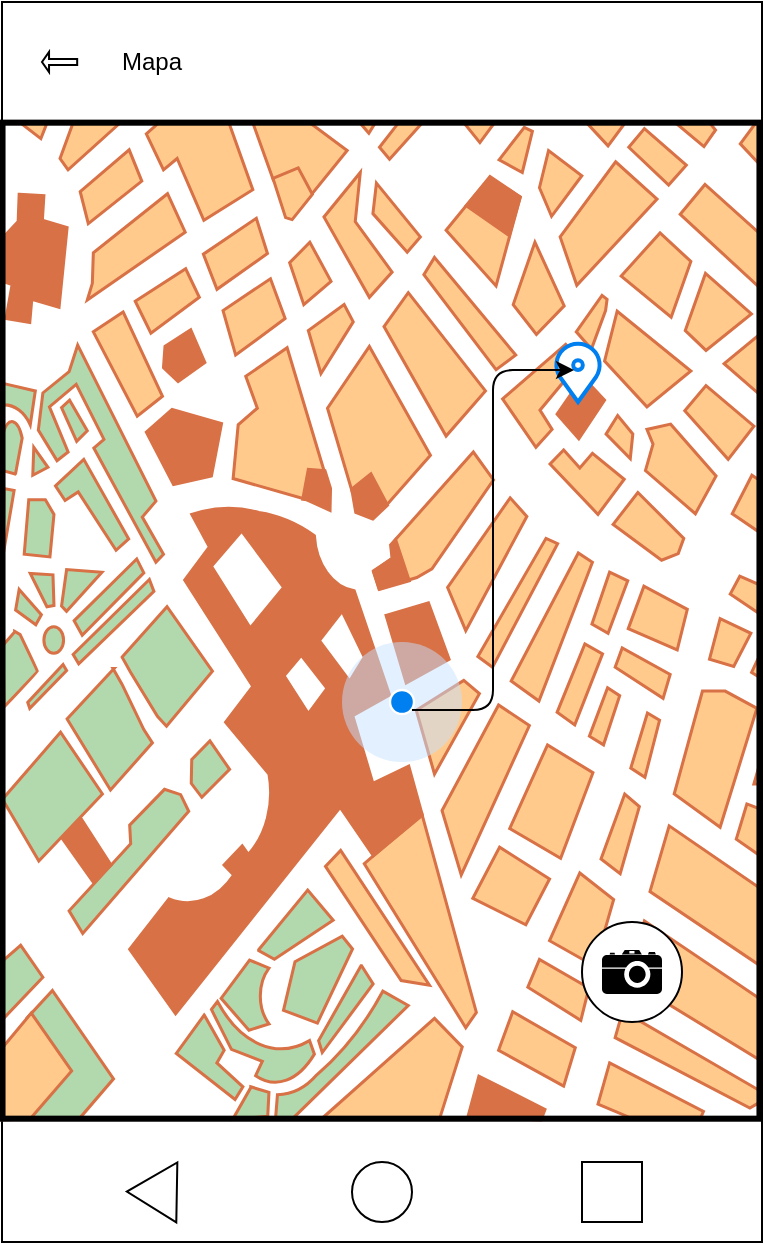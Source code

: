 <mxfile version="13.6.6" type="github">
  <diagram id="F2CDSUy3b4C9-BUt5GaC" name="Page-1">
    <mxGraphModel dx="1422" dy="794" grid="1" gridSize="10" guides="1" tooltips="1" connect="1" arrows="1" fold="1" page="1" pageScale="1" pageWidth="827" pageHeight="1169" math="0" shadow="0">
      <root>
        <mxCell id="0" />
        <mxCell id="1" parent="0" />
        <mxCell id="lRf1ZTpZBx-51AyblKhx-1" value="" style="rounded=0;whiteSpace=wrap;html=1;" vertex="1" parent="1">
          <mxGeometry x="40" y="40" width="380" height="620" as="geometry" />
        </mxCell>
        <mxCell id="lRf1ZTpZBx-51AyblKhx-2" value="" style="rounded=0;whiteSpace=wrap;html=1;" vertex="1" parent="1">
          <mxGeometry x="40" y="40" width="380" height="60" as="geometry" />
        </mxCell>
        <mxCell id="lRf1ZTpZBx-51AyblKhx-3" value="Mapa" style="text;html=1;strokeColor=none;fillColor=none;align=center;verticalAlign=middle;whiteSpace=wrap;rounded=0;" vertex="1" parent="1">
          <mxGeometry x="70" y="50" width="90" height="40" as="geometry" />
        </mxCell>
        <mxCell id="lRf1ZTpZBx-51AyblKhx-4" value="" style="ellipse;whiteSpace=wrap;html=1;aspect=fixed;" vertex="1" parent="1">
          <mxGeometry x="215" y="620" width="30" height="30" as="geometry" />
        </mxCell>
        <mxCell id="lRf1ZTpZBx-51AyblKhx-5" value="" style="triangle;whiteSpace=wrap;html=1;rotation=-179;" vertex="1" parent="1">
          <mxGeometry x="102.41" y="620" width="25" height="30" as="geometry" />
        </mxCell>
        <mxCell id="lRf1ZTpZBx-51AyblKhx-6" value="" style="whiteSpace=wrap;html=1;aspect=fixed;" vertex="1" parent="1">
          <mxGeometry x="330" y="620" width="30" height="30" as="geometry" />
        </mxCell>
        <mxCell id="lRf1ZTpZBx-51AyblKhx-7" value="" style="shape=singleArrow;direction=west;whiteSpace=wrap;html=1;" vertex="1" parent="1">
          <mxGeometry x="60" y="65" width="17.59" height="10" as="geometry" />
        </mxCell>
        <mxCell id="lRf1ZTpZBx-51AyblKhx-17" value="Actor" style="shape=umlActor;verticalLabelPosition=bottom;verticalAlign=top;html=1;outlineConnect=0;fontSize=1;" vertex="1" parent="1">
          <mxGeometry x="215" y="400" width="30" height="60" as="geometry" />
        </mxCell>
        <mxCell id="lRf1ZTpZBx-51AyblKhx-18" value="" style="curved=1;endArrow=classic;html=1;fontSize=1;entryX=0.5;entryY=1;entryDx=0;entryDy=0;" edge="1" parent="1" source="lRf1ZTpZBx-51AyblKhx-17" target="lRf1ZTpZBx-51AyblKhx-19">
          <mxGeometry width="50" height="50" relative="1" as="geometry">
            <mxPoint x="390" y="430" as="sourcePoint" />
            <mxPoint x="440" y="380" as="targetPoint" />
            <Array as="points">
              <mxPoint x="440" y="430" />
              <mxPoint x="280" y="370" />
            </Array>
          </mxGeometry>
        </mxCell>
        <mxCell id="lRf1ZTpZBx-51AyblKhx-19" value="" style="triangle;whiteSpace=wrap;html=1;fontSize=1;rotation=90;" vertex="1" parent="1">
          <mxGeometry x="320" y="250" width="20" height="30" as="geometry" />
        </mxCell>
        <mxCell id="lRf1ZTpZBx-51AyblKhx-20" value="" style="verticalLabelPosition=bottom;shadow=0;dashed=0;align=center;html=1;verticalAlign=top;strokeWidth=1;shape=mxgraph.mockup.misc.map;fontSize=1;" vertex="1" parent="1">
          <mxGeometry x="40" y="100" width="380" height="500" as="geometry" />
        </mxCell>
        <mxCell id="lRf1ZTpZBx-51AyblKhx-15" value="" style="ellipse;whiteSpace=wrap;html=1;aspect=fixed;" vertex="1" parent="1">
          <mxGeometry x="330" y="500" width="50" height="50" as="geometry" />
        </mxCell>
        <mxCell id="lRf1ZTpZBx-51AyblKhx-21" value="" style="shape=mxgraph.signs.tech.camera_2;html=1;fillColor=#000000;strokeColor=none;verticalLabelPosition=bottom;verticalAlign=top;align=center;fontSize=1;" vertex="1" parent="1">
          <mxGeometry x="340" y="514" width="30" height="22" as="geometry" />
        </mxCell>
        <mxCell id="lRf1ZTpZBx-51AyblKhx-22" value="" style="html=1;verticalLabelPosition=bottom;align=center;labelBackgroundColor=#ffffff;verticalAlign=top;strokeWidth=2;strokeColor=#0080F0;shadow=0;dashed=0;shape=mxgraph.ios7.icons.location;fontSize=1;" vertex="1" parent="1">
          <mxGeometry x="316" y="210" width="24" height="30" as="geometry" />
        </mxCell>
        <mxCell id="lRf1ZTpZBx-51AyblKhx-23" value="" style="html=1;verticalLabelPosition=bottom;labelBackgroundColor=#ffffff;verticalAlign=top;shadow=0;dashed=0;strokeWidth=2;shape=mxgraph.ios7.misc.current_location;strokeColor=#ffffff;fillColor=#0080F0;fontSize=1;" vertex="1" parent="1">
          <mxGeometry x="210" y="360" width="60" height="60" as="geometry" />
        </mxCell>
        <mxCell id="lRf1ZTpZBx-51AyblKhx-25" value="" style="edgeStyle=elbowEdgeStyle;elbow=horizontal;endArrow=classic;html=1;fontSize=1;exitX=0.583;exitY=0.567;exitDx=0;exitDy=0;exitPerimeter=0;entryX=0.417;entryY=0.467;entryDx=0;entryDy=0;entryPerimeter=0;" edge="1" parent="1" source="lRf1ZTpZBx-51AyblKhx-23" target="lRf1ZTpZBx-51AyblKhx-22">
          <mxGeometry width="50" height="50" relative="1" as="geometry">
            <mxPoint x="390" y="430" as="sourcePoint" />
            <mxPoint x="440" y="380" as="targetPoint" />
          </mxGeometry>
        </mxCell>
      </root>
    </mxGraphModel>
  </diagram>
</mxfile>
